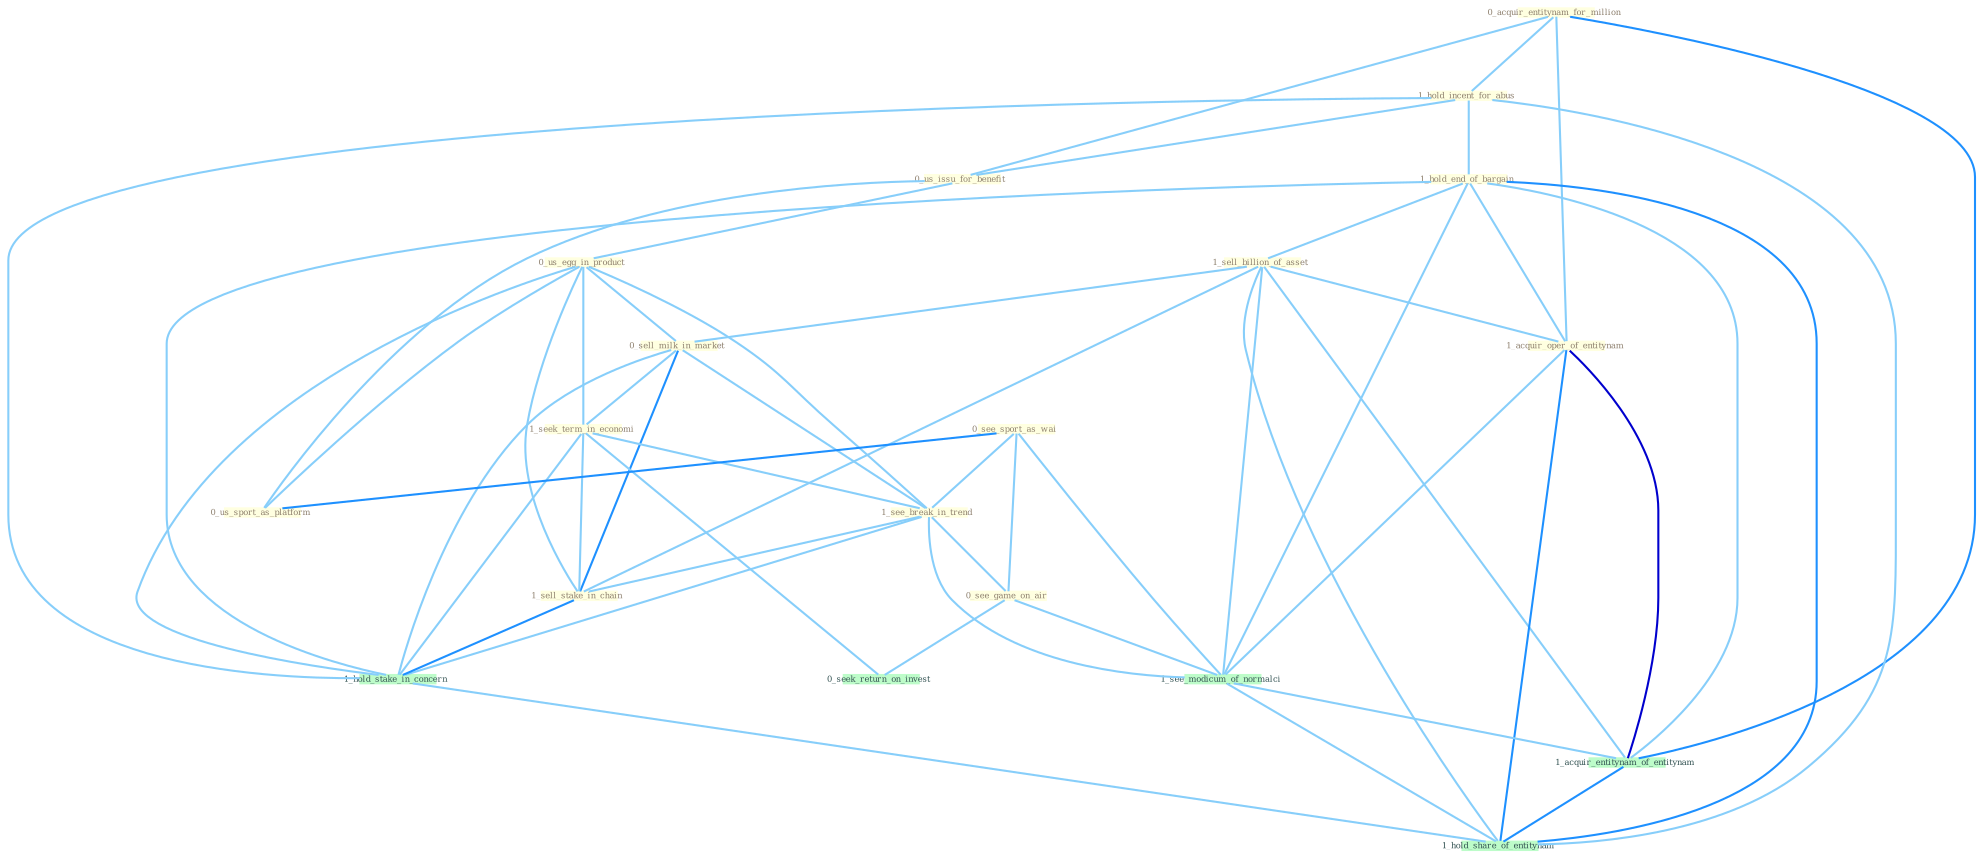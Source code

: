 Graph G{ 
    node
    [shape=polygon,style=filled,width=.5,height=.06,color="#BDFCC9",fixedsize=true,fontsize=4,
    fontcolor="#2f4f4f"];
    {node
    [color="#ffffe0", fontcolor="#8b7d6b"] "0_acquir_entitynam_for_million " "1_hold_incent_for_abus " "0_us_issu_for_benefit " "1_hold_end_of_bargain " "0_us_egg_in_product " "1_sell_billion_of_asset " "0_sell_milk_in_market " "1_seek_term_in_economi " "0_see_sport_as_wai " "1_acquir_oper_of_entitynam " "1_see_break_in_trend " "0_us_sport_as_platform " "0_see_game_on_air " "1_sell_stake_in_chain "}
{node [color="#fff0f5", fontcolor="#b22222"]}
edge [color="#B0E2FF"];

	"0_acquir_entitynam_for_million " -- "1_hold_incent_for_abus " [w="1", color="#87cefa" ];
	"0_acquir_entitynam_for_million " -- "0_us_issu_for_benefit " [w="1", color="#87cefa" ];
	"0_acquir_entitynam_for_million " -- "1_acquir_oper_of_entitynam " [w="1", color="#87cefa" ];
	"0_acquir_entitynam_for_million " -- "1_acquir_entitynam_of_entitynam " [w="2", color="#1e90ff" , len=0.8];
	"1_hold_incent_for_abus " -- "0_us_issu_for_benefit " [w="1", color="#87cefa" ];
	"1_hold_incent_for_abus " -- "1_hold_end_of_bargain " [w="1", color="#87cefa" ];
	"1_hold_incent_for_abus " -- "1_hold_stake_in_concern " [w="1", color="#87cefa" ];
	"1_hold_incent_for_abus " -- "1_hold_share_of_entitynam " [w="1", color="#87cefa" ];
	"0_us_issu_for_benefit " -- "0_us_egg_in_product " [w="1", color="#87cefa" ];
	"0_us_issu_for_benefit " -- "0_us_sport_as_platform " [w="1", color="#87cefa" ];
	"1_hold_end_of_bargain " -- "1_sell_billion_of_asset " [w="1", color="#87cefa" ];
	"1_hold_end_of_bargain " -- "1_acquir_oper_of_entitynam " [w="1", color="#87cefa" ];
	"1_hold_end_of_bargain " -- "1_hold_stake_in_concern " [w="1", color="#87cefa" ];
	"1_hold_end_of_bargain " -- "1_see_modicum_of_normalci " [w="1", color="#87cefa" ];
	"1_hold_end_of_bargain " -- "1_acquir_entitynam_of_entitynam " [w="1", color="#87cefa" ];
	"1_hold_end_of_bargain " -- "1_hold_share_of_entitynam " [w="2", color="#1e90ff" , len=0.8];
	"0_us_egg_in_product " -- "0_sell_milk_in_market " [w="1", color="#87cefa" ];
	"0_us_egg_in_product " -- "1_seek_term_in_economi " [w="1", color="#87cefa" ];
	"0_us_egg_in_product " -- "1_see_break_in_trend " [w="1", color="#87cefa" ];
	"0_us_egg_in_product " -- "0_us_sport_as_platform " [w="1", color="#87cefa" ];
	"0_us_egg_in_product " -- "1_sell_stake_in_chain " [w="1", color="#87cefa" ];
	"0_us_egg_in_product " -- "1_hold_stake_in_concern " [w="1", color="#87cefa" ];
	"1_sell_billion_of_asset " -- "0_sell_milk_in_market " [w="1", color="#87cefa" ];
	"1_sell_billion_of_asset " -- "1_acquir_oper_of_entitynam " [w="1", color="#87cefa" ];
	"1_sell_billion_of_asset " -- "1_sell_stake_in_chain " [w="1", color="#87cefa" ];
	"1_sell_billion_of_asset " -- "1_see_modicum_of_normalci " [w="1", color="#87cefa" ];
	"1_sell_billion_of_asset " -- "1_acquir_entitynam_of_entitynam " [w="1", color="#87cefa" ];
	"1_sell_billion_of_asset " -- "1_hold_share_of_entitynam " [w="1", color="#87cefa" ];
	"0_sell_milk_in_market " -- "1_seek_term_in_economi " [w="1", color="#87cefa" ];
	"0_sell_milk_in_market " -- "1_see_break_in_trend " [w="1", color="#87cefa" ];
	"0_sell_milk_in_market " -- "1_sell_stake_in_chain " [w="2", color="#1e90ff" , len=0.8];
	"0_sell_milk_in_market " -- "1_hold_stake_in_concern " [w="1", color="#87cefa" ];
	"1_seek_term_in_economi " -- "1_see_break_in_trend " [w="1", color="#87cefa" ];
	"1_seek_term_in_economi " -- "1_sell_stake_in_chain " [w="1", color="#87cefa" ];
	"1_seek_term_in_economi " -- "1_hold_stake_in_concern " [w="1", color="#87cefa" ];
	"1_seek_term_in_economi " -- "0_seek_return_on_invest " [w="1", color="#87cefa" ];
	"0_see_sport_as_wai " -- "1_see_break_in_trend " [w="1", color="#87cefa" ];
	"0_see_sport_as_wai " -- "0_us_sport_as_platform " [w="2", color="#1e90ff" , len=0.8];
	"0_see_sport_as_wai " -- "0_see_game_on_air " [w="1", color="#87cefa" ];
	"0_see_sport_as_wai " -- "1_see_modicum_of_normalci " [w="1", color="#87cefa" ];
	"1_acquir_oper_of_entitynam " -- "1_see_modicum_of_normalci " [w="1", color="#87cefa" ];
	"1_acquir_oper_of_entitynam " -- "1_acquir_entitynam_of_entitynam " [w="3", color="#0000cd" , len=0.6];
	"1_acquir_oper_of_entitynam " -- "1_hold_share_of_entitynam " [w="2", color="#1e90ff" , len=0.8];
	"1_see_break_in_trend " -- "0_see_game_on_air " [w="1", color="#87cefa" ];
	"1_see_break_in_trend " -- "1_sell_stake_in_chain " [w="1", color="#87cefa" ];
	"1_see_break_in_trend " -- "1_hold_stake_in_concern " [w="1", color="#87cefa" ];
	"1_see_break_in_trend " -- "1_see_modicum_of_normalci " [w="1", color="#87cefa" ];
	"0_see_game_on_air " -- "0_seek_return_on_invest " [w="1", color="#87cefa" ];
	"0_see_game_on_air " -- "1_see_modicum_of_normalci " [w="1", color="#87cefa" ];
	"1_sell_stake_in_chain " -- "1_hold_stake_in_concern " [w="2", color="#1e90ff" , len=0.8];
	"1_hold_stake_in_concern " -- "1_hold_share_of_entitynam " [w="1", color="#87cefa" ];
	"1_see_modicum_of_normalci " -- "1_acquir_entitynam_of_entitynam " [w="1", color="#87cefa" ];
	"1_see_modicum_of_normalci " -- "1_hold_share_of_entitynam " [w="1", color="#87cefa" ];
	"1_acquir_entitynam_of_entitynam " -- "1_hold_share_of_entitynam " [w="2", color="#1e90ff" , len=0.8];
}